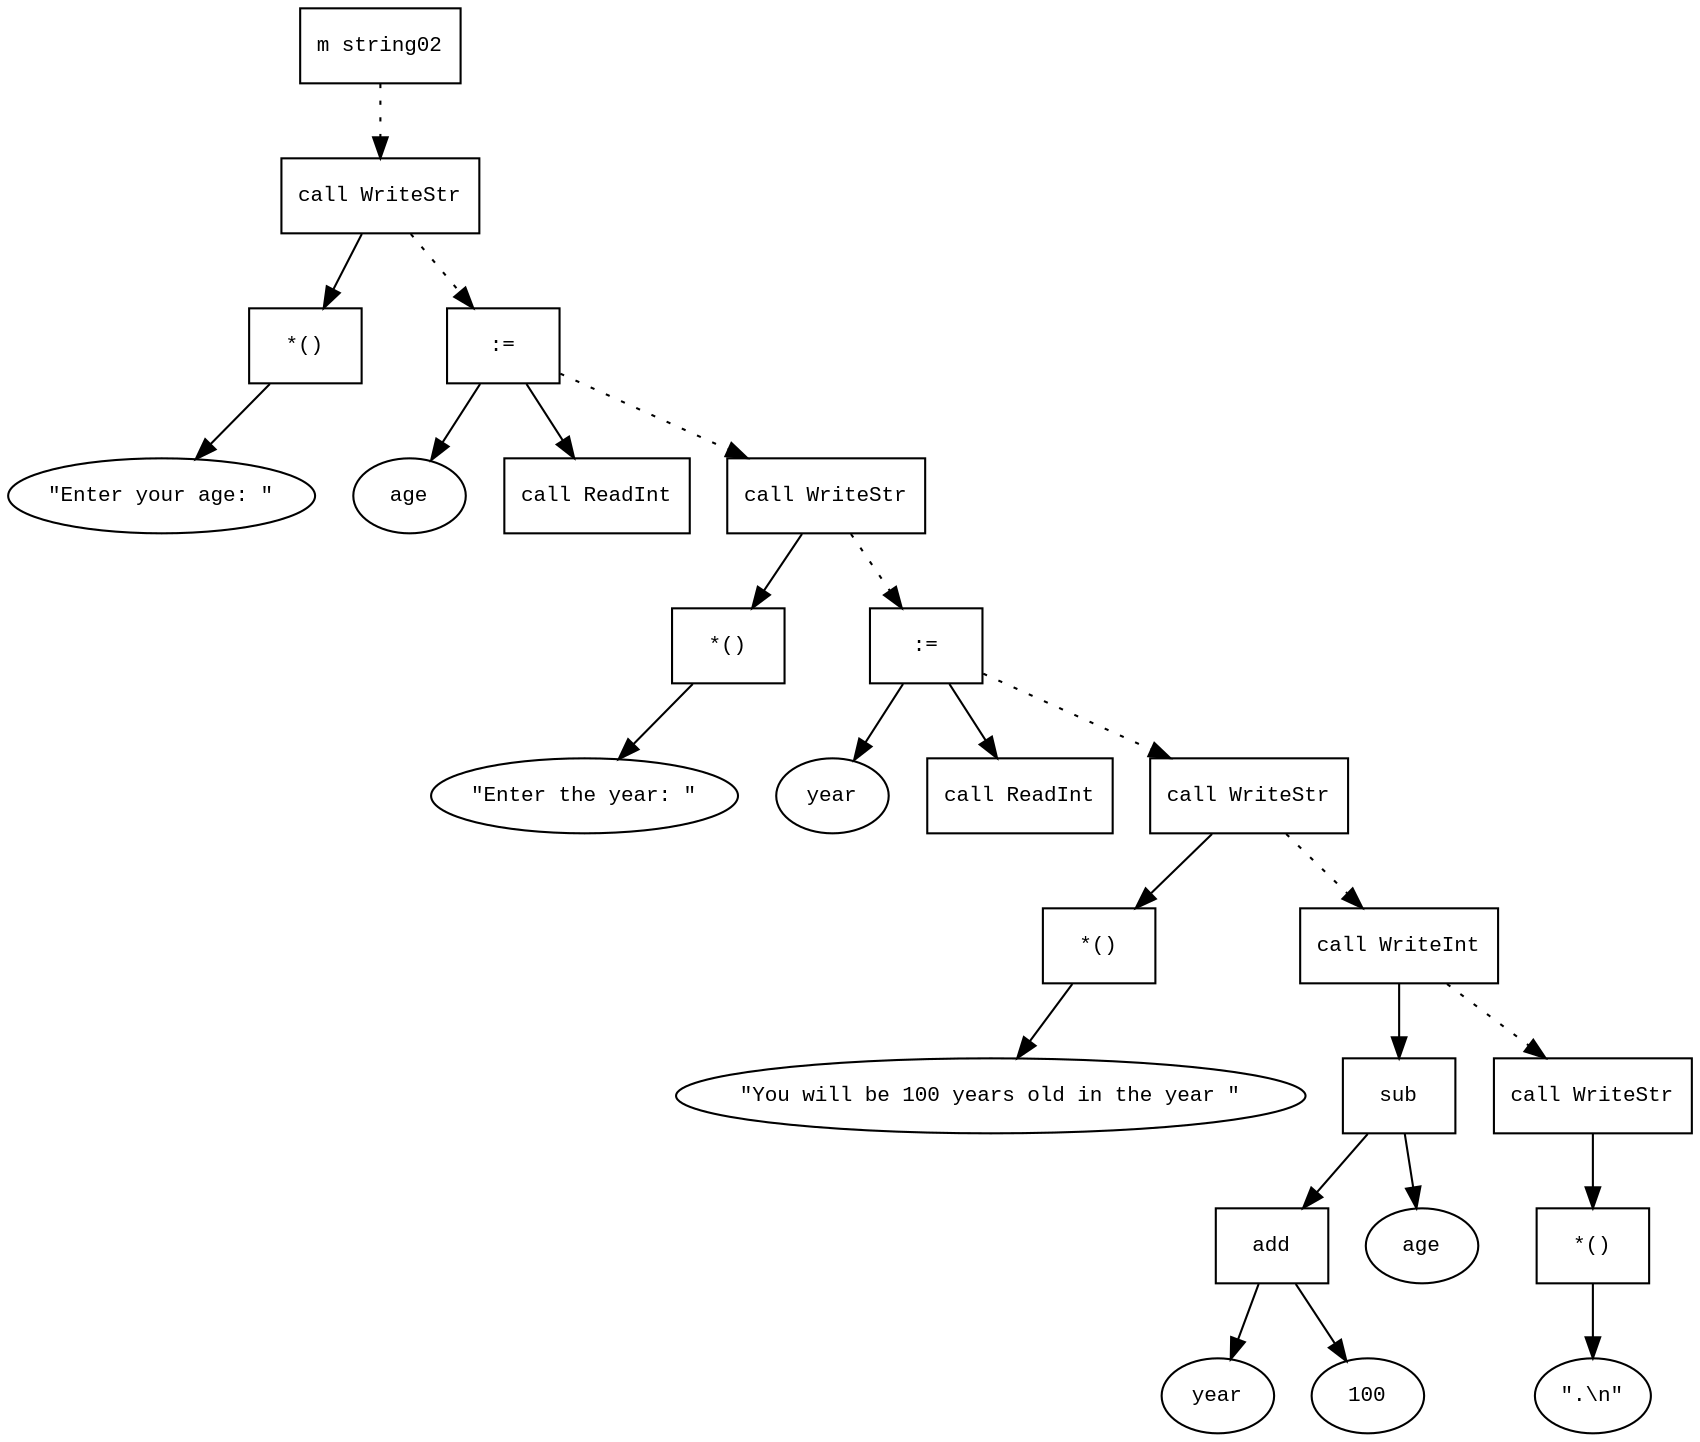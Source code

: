 digraph AST {
  graph [fontname="Times New Roman",fontsize=10];
  node  [fontname="Courier New",fontsize=10];
  edge  [fontname="Times New Roman",fontsize=10];

  node0 [label="m string02",shape=box];
  node1 [label="call WriteStr",shape=box];
  node3 [label="*()",shape=box];
  node2 [label="\"Enter your age: \"",shape=ellipse];
  node3->node2;
  node1->node3;
  node0 -> node1 [style=dotted];
  node7 [label=":=",shape=box];
  node5 [label="age",shape=ellipse];
  node7->node5;
  node6 [label="call ReadInt",shape=box];
  node7->node6;
  node1 -> node7 [style=dotted];
  node8 [label="call WriteStr",shape=box];
  node10 [label="*()",shape=box];
  node9 [label="\"Enter the year: \"",shape=ellipse];
  node10->node9;
  node8->node10;
  node7 -> node8 [style=dotted];
  node14 [label=":=",shape=box];
  node12 [label="year",shape=ellipse];
  node14->node12;
  node13 [label="call ReadInt",shape=box];
  node14->node13;
  node8 -> node14 [style=dotted];
  node15 [label="call WriteStr",shape=box];
  node17 [label="*()",shape=box];
  node16 [label="\"You will be 100 years old in the year \"",shape=ellipse];
  node17->node16;
  node15->node17;
  node14 -> node15 [style=dotted];
  node19 [label="call WriteInt",shape=box];
  node24 [label="sub",shape=box];
  node22 [label="add",shape=box];
  node20 [label="year",shape=ellipse];
  node22->node20;
  node21 [label="100",shape=ellipse];
  node22->node21;
  node24->node22;
  node23 [label="age",shape=ellipse];
  node24->node23;
  node19->node24;
  node15 -> node19 [style=dotted];
  node26 [label="call WriteStr",shape=box];
  node28 [label="*()",shape=box];
  node27 [label="\".\\n\"",shape=ellipse];
  node28->node27;
  node26->node28;
  node19 -> node26 [style=dotted];
}
